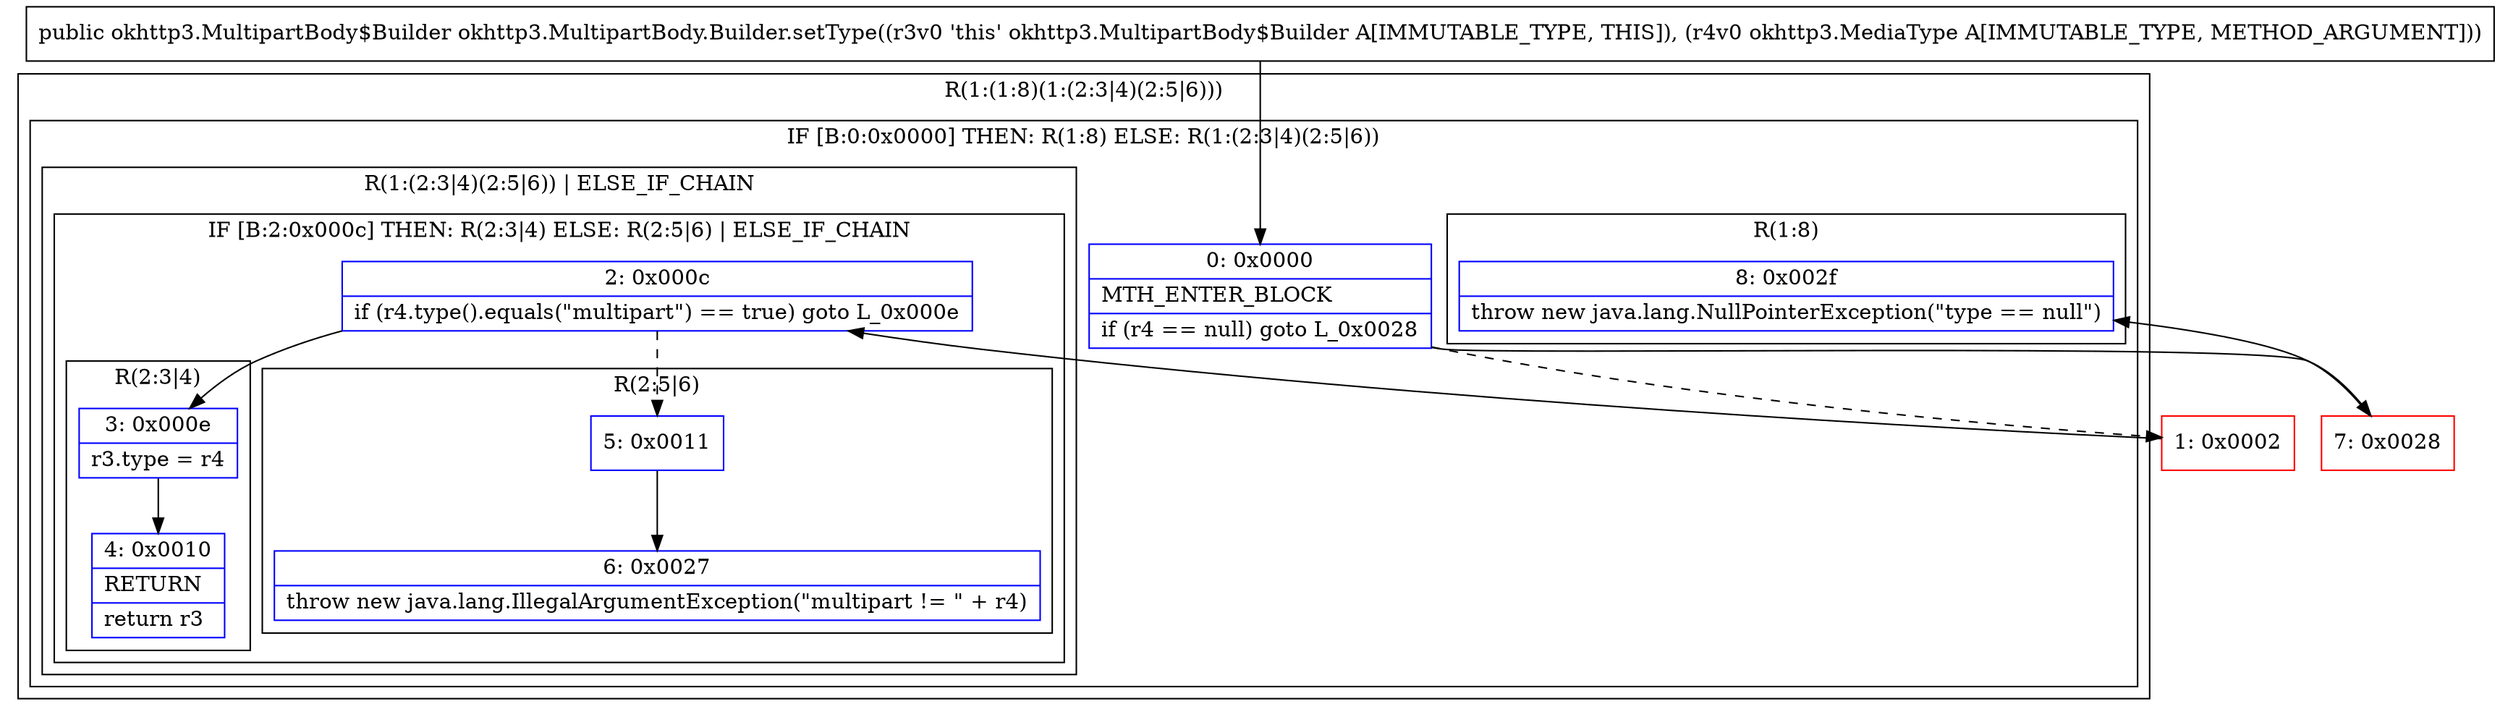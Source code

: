 digraph "CFG forokhttp3.MultipartBody.Builder.setType(Lokhttp3\/MediaType;)Lokhttp3\/MultipartBody$Builder;" {
subgraph cluster_Region_1286341452 {
label = "R(1:(1:8)(1:(2:3|4)(2:5|6)))";
node [shape=record,color=blue];
subgraph cluster_IfRegion_1896506450 {
label = "IF [B:0:0x0000] THEN: R(1:8) ELSE: R(1:(2:3|4)(2:5|6))";
node [shape=record,color=blue];
Node_0 [shape=record,label="{0\:\ 0x0000|MTH_ENTER_BLOCK\l|if (r4 == null) goto L_0x0028\l}"];
subgraph cluster_Region_1339340215 {
label = "R(1:8)";
node [shape=record,color=blue];
Node_8 [shape=record,label="{8\:\ 0x002f|throw new java.lang.NullPointerException(\"type == null\")\l}"];
}
subgraph cluster_Region_357539656 {
label = "R(1:(2:3|4)(2:5|6)) | ELSE_IF_CHAIN\l";
node [shape=record,color=blue];
subgraph cluster_IfRegion_961890510 {
label = "IF [B:2:0x000c] THEN: R(2:3|4) ELSE: R(2:5|6) | ELSE_IF_CHAIN\l";
node [shape=record,color=blue];
Node_2 [shape=record,label="{2\:\ 0x000c|if (r4.type().equals(\"multipart\") == true) goto L_0x000e\l}"];
subgraph cluster_Region_467632962 {
label = "R(2:3|4)";
node [shape=record,color=blue];
Node_3 [shape=record,label="{3\:\ 0x000e|r3.type = r4\l}"];
Node_4 [shape=record,label="{4\:\ 0x0010|RETURN\l|return r3\l}"];
}
subgraph cluster_Region_1900868739 {
label = "R(2:5|6)";
node [shape=record,color=blue];
Node_5 [shape=record,label="{5\:\ 0x0011}"];
Node_6 [shape=record,label="{6\:\ 0x0027|throw new java.lang.IllegalArgumentException(\"multipart != \" + r4)\l}"];
}
}
}
}
}
Node_1 [shape=record,color=red,label="{1\:\ 0x0002}"];
Node_7 [shape=record,color=red,label="{7\:\ 0x0028}"];
MethodNode[shape=record,label="{public okhttp3.MultipartBody$Builder okhttp3.MultipartBody.Builder.setType((r3v0 'this' okhttp3.MultipartBody$Builder A[IMMUTABLE_TYPE, THIS]), (r4v0 okhttp3.MediaType A[IMMUTABLE_TYPE, METHOD_ARGUMENT])) }"];
MethodNode -> Node_0;
Node_0 -> Node_1[style=dashed];
Node_0 -> Node_7;
Node_2 -> Node_3;
Node_2 -> Node_5[style=dashed];
Node_3 -> Node_4;
Node_5 -> Node_6;
Node_1 -> Node_2;
Node_7 -> Node_8;
}

